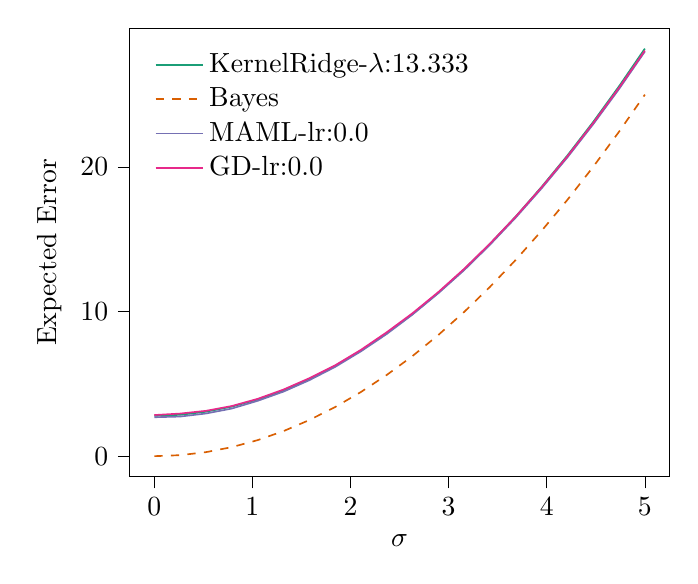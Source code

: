% This file was created with tikzplotlib v0.10.1.
\begin{tikzpicture}

\definecolor{chocolate217952}{RGB}{217,95,2}
\definecolor{darkcyan27158119}{RGB}{27,158,119}
\definecolor{darkgray176}{RGB}{176,176,176}
\definecolor{deeppink23141138}{RGB}{231,41,138}
\definecolor{lightslategray117112179}{RGB}{117,112,179}

\begin{axis}[
legend cell align={left},
legend style={
  fill opacity=0.8,
  draw opacity=1,
  text opacity=1,
  at={(0.03,0.97)},
  anchor=north west,
  draw=none
},
tick align=outside,
tick pos=left,
x grid style={darkgray176},
xlabel={\(\displaystyle \sigma\)},
xmin=-0.25, xmax=5.25,
xtick style={color=black},
y grid style={darkgray176},
ylabel={Expected Error},
ymin=-1.409, ymax=29.59,
ytick style={color=black}
]
\addplot [semithick, darkcyan27158119]
table {%
0 2.79
0.263 2.86
0.526 3.071
0.789 3.423
1.053 3.915
1.316 4.548
1.579 5.321
1.842 6.236
2.105 7.291
2.368 8.486
2.632 9.823
2.895 11.3
3.158 12.917
3.421 14.676
3.684 16.575
3.947 18.615
4.211 20.795
4.474 23.116
4.737 25.578
5 28.181
};
\addlegendentry{KernelRidge-$\lambda$:13.333}
\addplot [semithick, chocolate217952, dashed]
table {%
0 0
0.263 0.069
0.526 0.277
0.789 0.623
1.053 1.108
1.316 1.731
1.579 2.493
1.842 3.393
2.105 4.432
2.368 5.609
2.632 6.925
2.895 8.379
3.158 9.971
3.421 11.703
3.684 13.572
3.947 15.58
4.211 17.727
4.474 20.012
4.737 22.436
5 24.998
};
\addlegendentry{Bayes}
\addplot [semithick, lightslategray117112179]
table {%
0 2.691
0.263 2.739
0.526 2.949
0.789 3.29
1.053 3.825
1.316 4.461
1.579 5.249
1.842 6.166
2.105 7.245
2.368 8.443
2.632 9.794
2.895 11.267
3.158 12.862
3.421 14.615
3.684 16.497
3.947 18.513
4.211 20.663
4.474 22.956
4.737 25.388
5 27.978
};
\addlegendentry{MAML-lr:0.0}
\addplot [semithick, deeppink23141138]
table {%
0 2.844
0.263 2.946
0.526 3.134
0.789 3.466
1.053 3.962
1.316 4.604
1.579 5.387
1.842 6.277
2.105 7.347
2.368 8.563
2.632 9.885
2.895 11.348
3.158 12.949
3.421 14.695
3.684 16.567
3.947 18.588
4.211 20.738
4.474 23.041
4.737 25.481
5 28.044
};
\addlegendentry{GD-lr:0.0}
\end{axis}

\end{tikzpicture}
